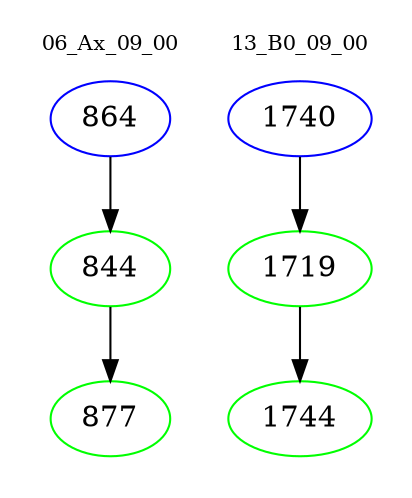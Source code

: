 digraph{
subgraph cluster_0 {
color = white
label = "06_Ax_09_00";
fontsize=10;
T0_864 [label="864", color="blue"]
T0_864 -> T0_844 [color="black"]
T0_844 [label="844", color="green"]
T0_844 -> T0_877 [color="black"]
T0_877 [label="877", color="green"]
}
subgraph cluster_1 {
color = white
label = "13_B0_09_00";
fontsize=10;
T1_1740 [label="1740", color="blue"]
T1_1740 -> T1_1719 [color="black"]
T1_1719 [label="1719", color="green"]
T1_1719 -> T1_1744 [color="black"]
T1_1744 [label="1744", color="green"]
}
}
